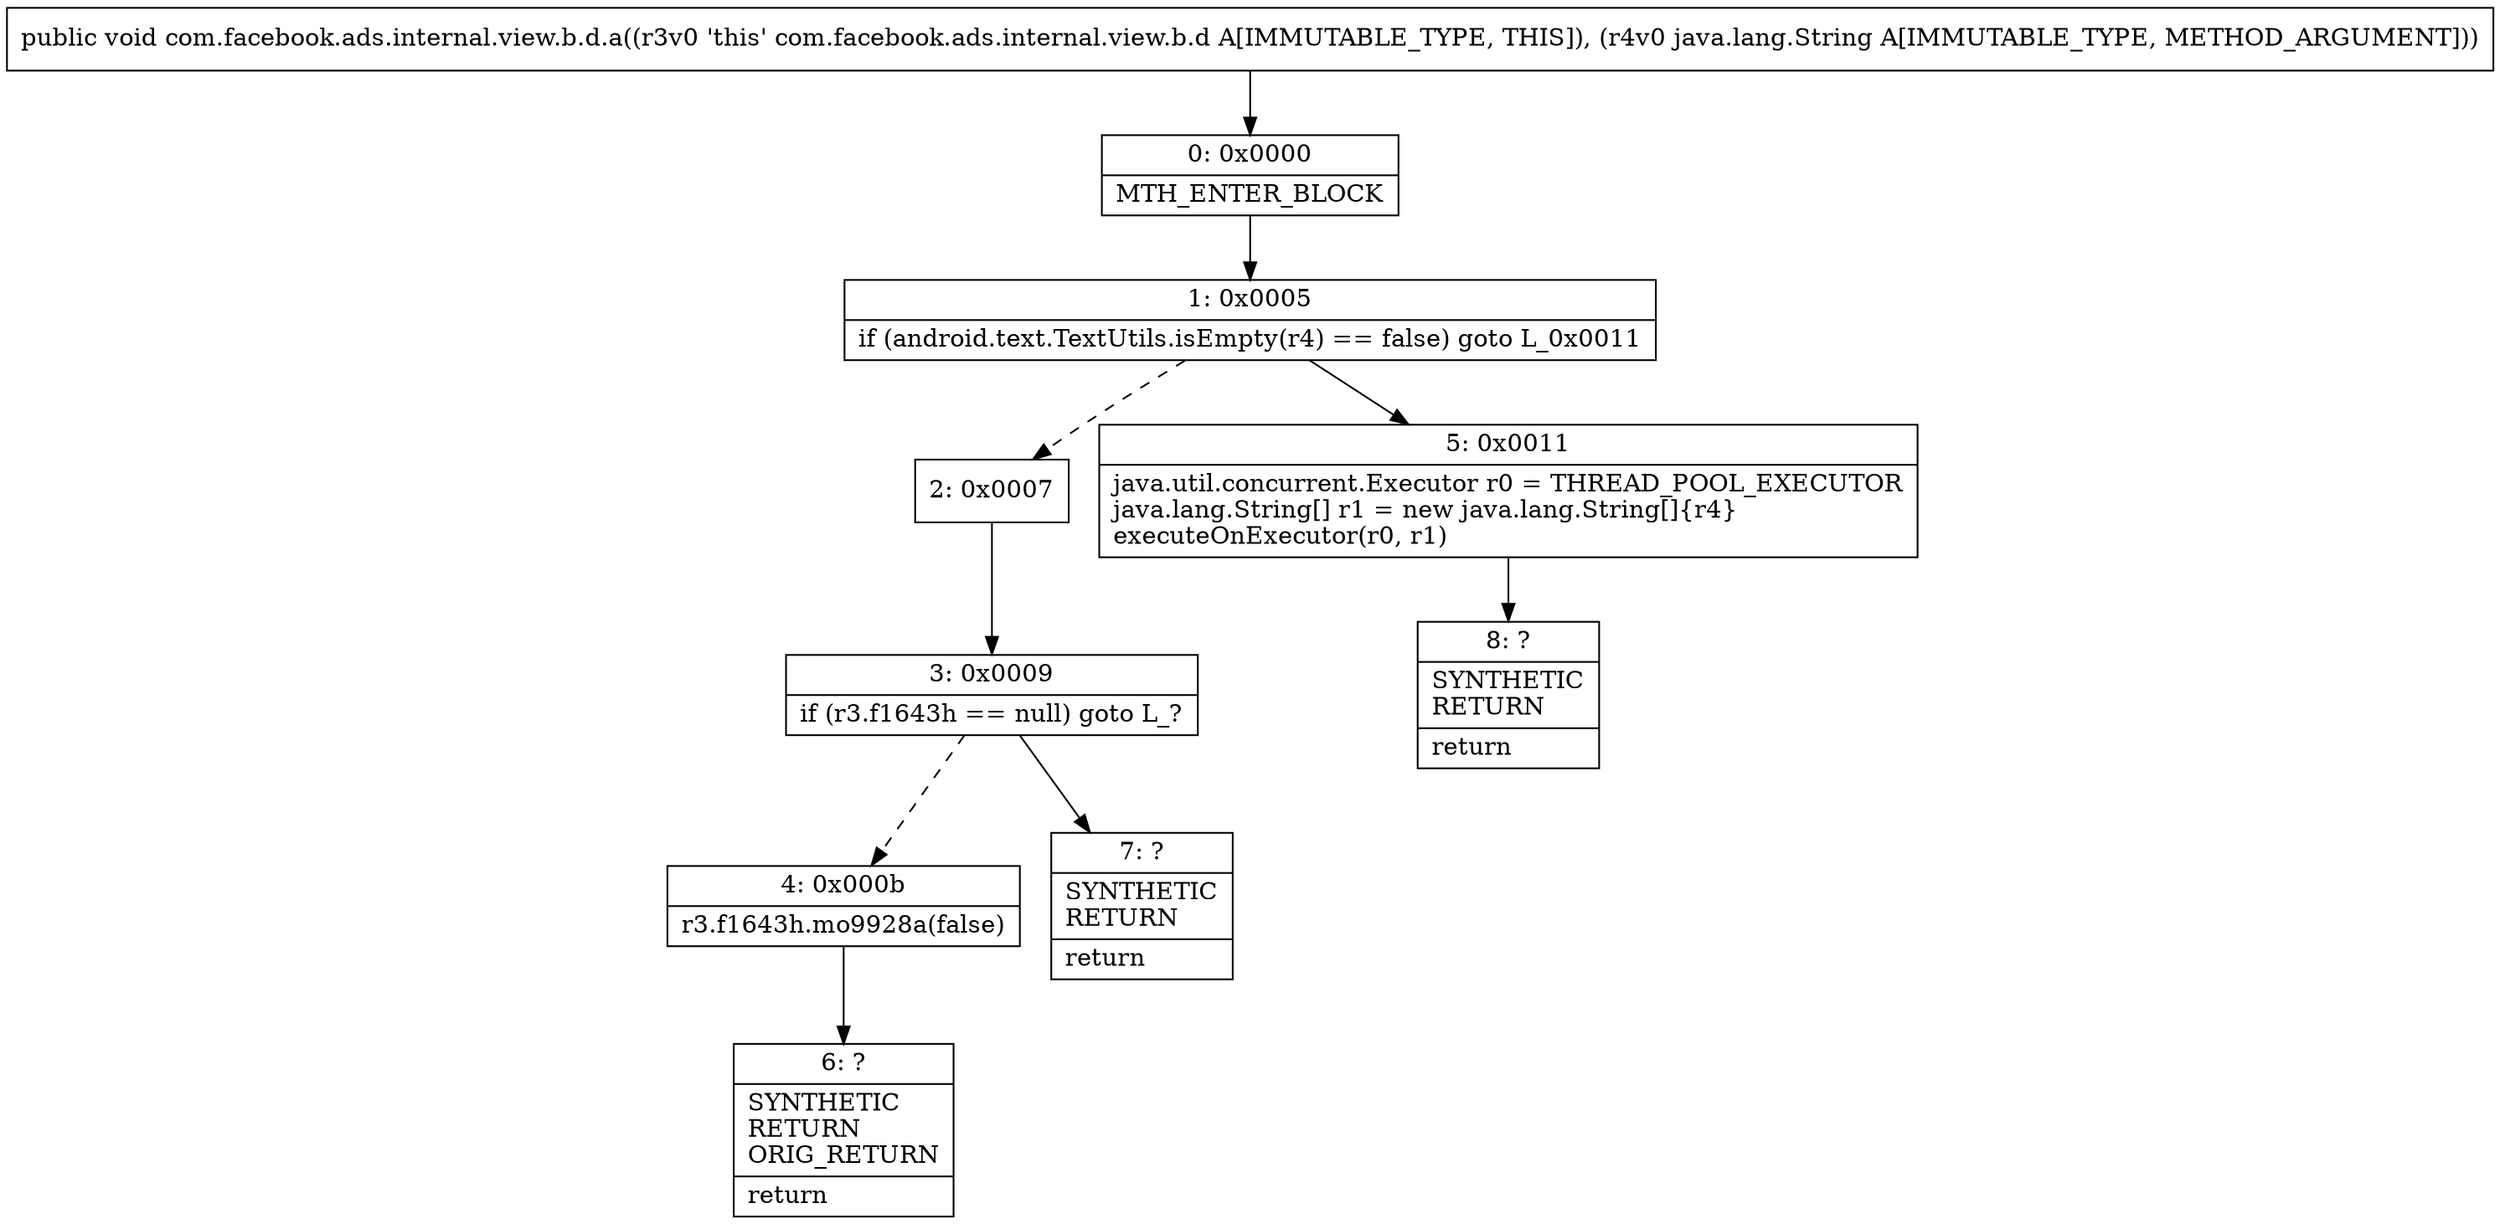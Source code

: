 digraph "CFG forcom.facebook.ads.internal.view.b.d.a(Ljava\/lang\/String;)V" {
Node_0 [shape=record,label="{0\:\ 0x0000|MTH_ENTER_BLOCK\l}"];
Node_1 [shape=record,label="{1\:\ 0x0005|if (android.text.TextUtils.isEmpty(r4) == false) goto L_0x0011\l}"];
Node_2 [shape=record,label="{2\:\ 0x0007}"];
Node_3 [shape=record,label="{3\:\ 0x0009|if (r3.f1643h == null) goto L_?\l}"];
Node_4 [shape=record,label="{4\:\ 0x000b|r3.f1643h.mo9928a(false)\l}"];
Node_5 [shape=record,label="{5\:\ 0x0011|java.util.concurrent.Executor r0 = THREAD_POOL_EXECUTOR\ljava.lang.String[] r1 = new java.lang.String[]\{r4\}\lexecuteOnExecutor(r0, r1)\l}"];
Node_6 [shape=record,label="{6\:\ ?|SYNTHETIC\lRETURN\lORIG_RETURN\l|return\l}"];
Node_7 [shape=record,label="{7\:\ ?|SYNTHETIC\lRETURN\l|return\l}"];
Node_8 [shape=record,label="{8\:\ ?|SYNTHETIC\lRETURN\l|return\l}"];
MethodNode[shape=record,label="{public void com.facebook.ads.internal.view.b.d.a((r3v0 'this' com.facebook.ads.internal.view.b.d A[IMMUTABLE_TYPE, THIS]), (r4v0 java.lang.String A[IMMUTABLE_TYPE, METHOD_ARGUMENT])) }"];
MethodNode -> Node_0;
Node_0 -> Node_1;
Node_1 -> Node_2[style=dashed];
Node_1 -> Node_5;
Node_2 -> Node_3;
Node_3 -> Node_4[style=dashed];
Node_3 -> Node_7;
Node_4 -> Node_6;
Node_5 -> Node_8;
}

